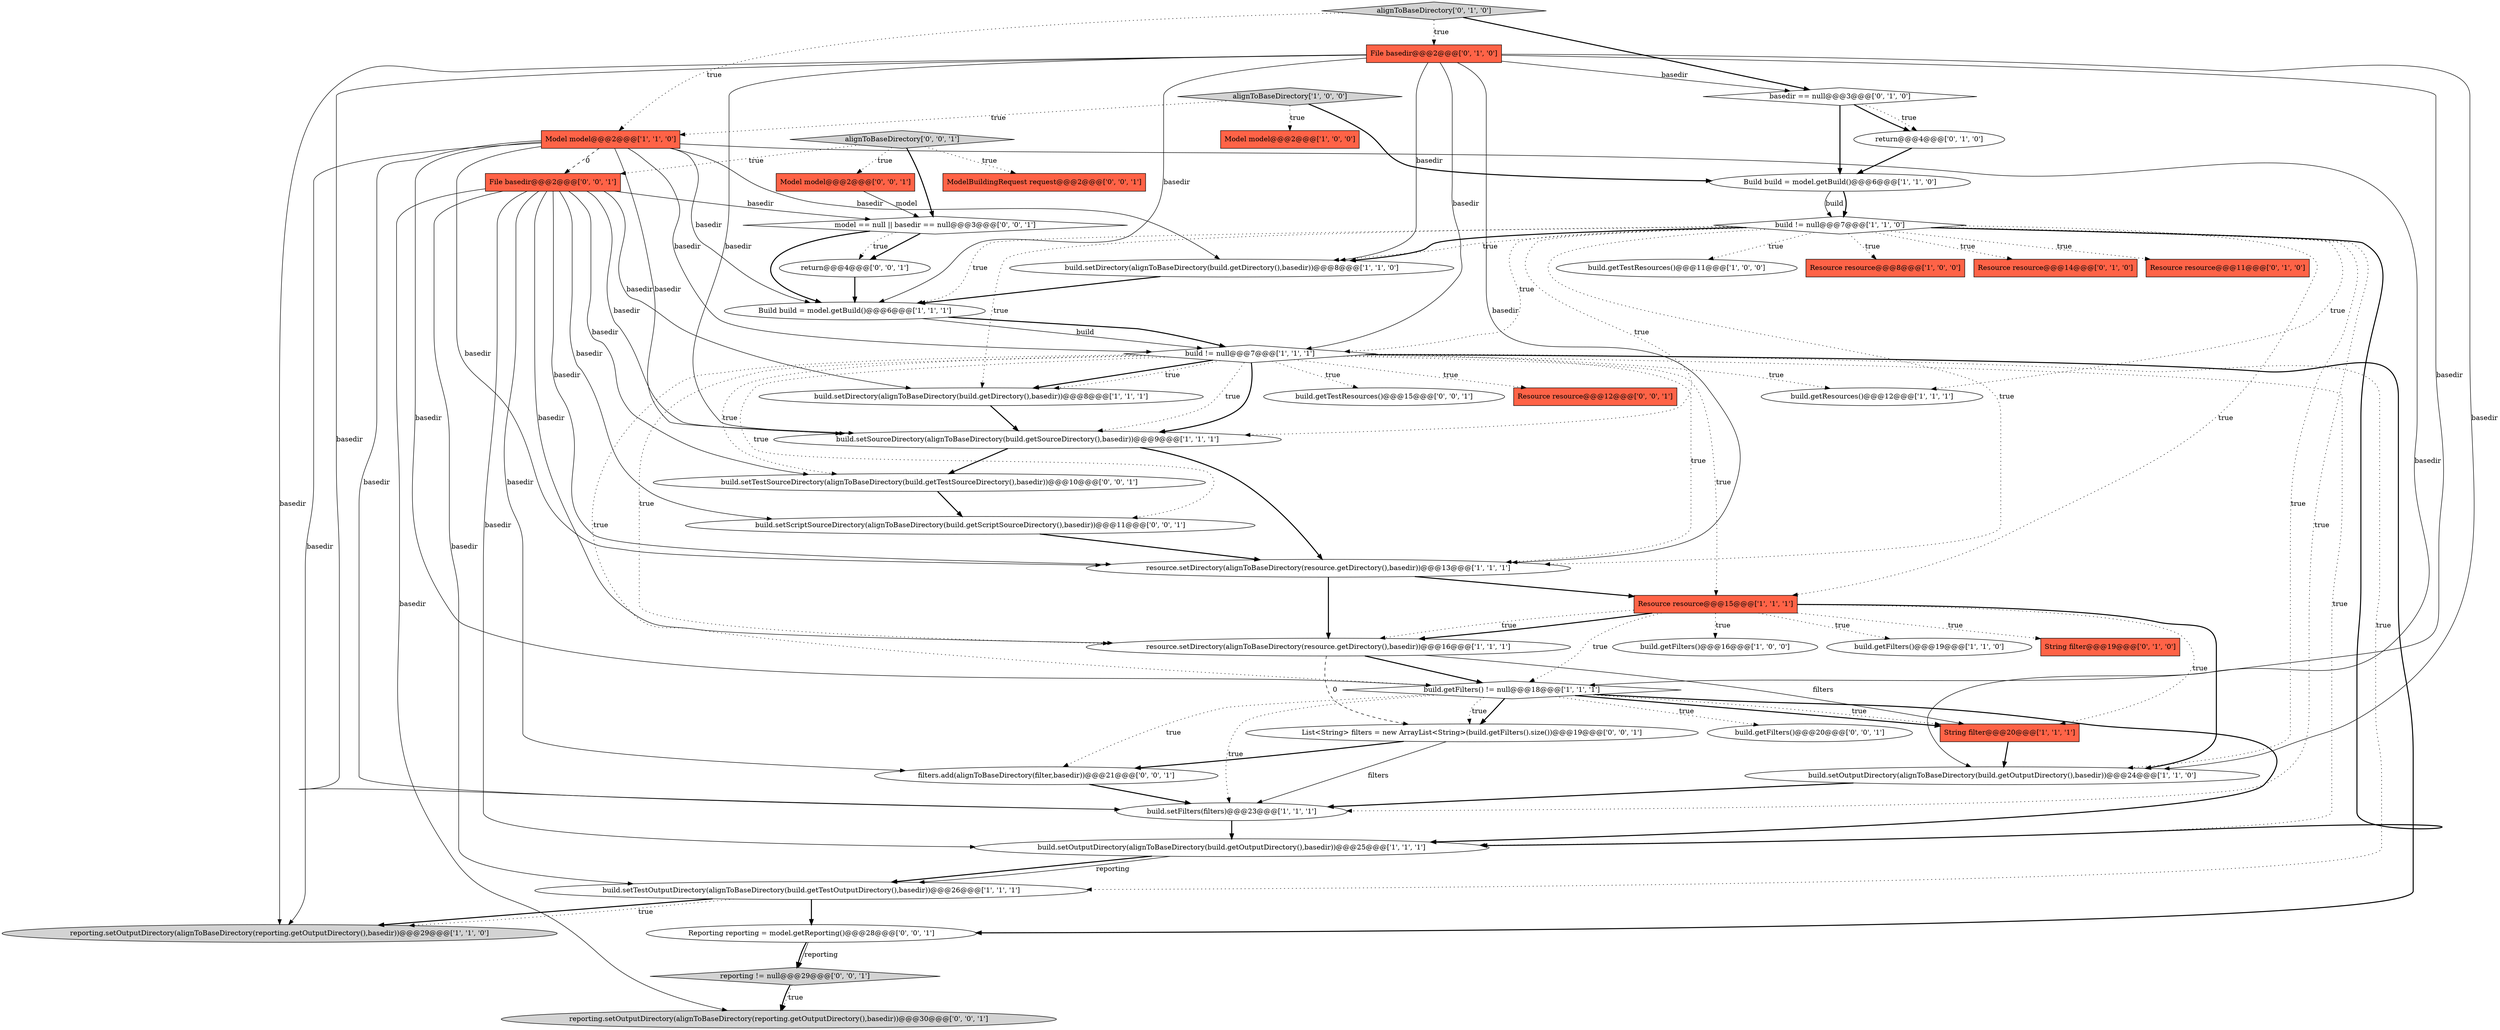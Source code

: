 digraph {
9 [style = filled, label = "build.getFilters() != null@@@18@@@['1', '1', '1']", fillcolor = white, shape = diamond image = "AAA0AAABBB1BBB"];
17 [style = filled, label = "resource.setDirectory(alignToBaseDirectory(resource.getDirectory(),basedir))@@@16@@@['1', '1', '1']", fillcolor = white, shape = ellipse image = "AAA0AAABBB1BBB"];
4 [style = filled, label = "build.setDirectory(alignToBaseDirectory(build.getDirectory(),basedir))@@@8@@@['1', '1', '1']", fillcolor = white, shape = ellipse image = "AAA0AAABBB1BBB"];
39 [style = filled, label = "List<String> filters = new ArrayList<String>(build.getFilters().size())@@@19@@@['0', '0', '1']", fillcolor = white, shape = ellipse image = "AAA0AAABBB3BBB"];
10 [style = filled, label = "build != null@@@7@@@['1', '1', '1']", fillcolor = white, shape = diamond image = "AAA0AAABBB1BBB"];
11 [style = filled, label = "build.setDirectory(alignToBaseDirectory(build.getDirectory(),basedir))@@@8@@@['1', '1', '0']", fillcolor = white, shape = ellipse image = "AAA0AAABBB1BBB"];
26 [style = filled, label = "File basedir@@@2@@@['0', '1', '0']", fillcolor = tomato, shape = box image = "AAA0AAABBB2BBB"];
1 [style = filled, label = "build.setFilters(filters)@@@23@@@['1', '1', '1']", fillcolor = white, shape = ellipse image = "AAA0AAABBB1BBB"];
38 [style = filled, label = "model == null || basedir == null@@@3@@@['0', '0', '1']", fillcolor = white, shape = diamond image = "AAA0AAABBB3BBB"];
14 [style = filled, label = "String filter@@@20@@@['1', '1', '1']", fillcolor = tomato, shape = box image = "AAA0AAABBB1BBB"];
8 [style = filled, label = "build.getTestResources()@@@11@@@['1', '0', '0']", fillcolor = white, shape = ellipse image = "AAA0AAABBB1BBB"];
42 [style = filled, label = "return@@@4@@@['0', '0', '1']", fillcolor = white, shape = ellipse image = "AAA0AAABBB3BBB"];
3 [style = filled, label = "build.setOutputDirectory(alignToBaseDirectory(build.getOutputDirectory(),basedir))@@@24@@@['1', '1', '0']", fillcolor = white, shape = ellipse image = "AAA0AAABBB1BBB"];
2 [style = filled, label = "Resource resource@@@8@@@['1', '0', '0']", fillcolor = tomato, shape = box image = "AAA0AAABBB1BBB"];
21 [style = filled, label = "Build build = model.getBuild()@@@6@@@['1', '1', '1']", fillcolor = white, shape = ellipse image = "AAA0AAABBB1BBB"];
36 [style = filled, label = "build.setTestSourceDirectory(alignToBaseDirectory(build.getTestSourceDirectory(),basedir))@@@10@@@['0', '0', '1']", fillcolor = white, shape = ellipse image = "AAA0AAABBB3BBB"];
35 [style = filled, label = "build.getTestResources()@@@15@@@['0', '0', '1']", fillcolor = white, shape = ellipse image = "AAA0AAABBB3BBB"];
40 [style = filled, label = "Resource resource@@@12@@@['0', '0', '1']", fillcolor = tomato, shape = box image = "AAA0AAABBB3BBB"];
28 [style = filled, label = "basedir == null@@@3@@@['0', '1', '0']", fillcolor = white, shape = diamond image = "AAA1AAABBB2BBB"];
46 [style = filled, label = "ModelBuildingRequest request@@@2@@@['0', '0', '1']", fillcolor = tomato, shape = box image = "AAA0AAABBB3BBB"];
18 [style = filled, label = "Build build = model.getBuild()@@@6@@@['1', '1', '0']", fillcolor = white, shape = ellipse image = "AAA0AAABBB1BBB"];
25 [style = filled, label = "String filter@@@19@@@['0', '1', '0']", fillcolor = tomato, shape = box image = "AAA0AAABBB2BBB"];
30 [style = filled, label = "Resource resource@@@14@@@['0', '1', '0']", fillcolor = tomato, shape = box image = "AAA0AAABBB2BBB"];
6 [style = filled, label = "alignToBaseDirectory['1', '0', '0']", fillcolor = lightgray, shape = diamond image = "AAA0AAABBB1BBB"];
19 [style = filled, label = "Model model@@@2@@@['1', '0', '0']", fillcolor = tomato, shape = box image = "AAA0AAABBB1BBB"];
0 [style = filled, label = "build.getFilters()@@@16@@@['1', '0', '0']", fillcolor = white, shape = ellipse image = "AAA0AAABBB1BBB"];
44 [style = filled, label = "Model model@@@2@@@['0', '0', '1']", fillcolor = tomato, shape = box image = "AAA0AAABBB3BBB"];
20 [style = filled, label = "build.setOutputDirectory(alignToBaseDirectory(build.getOutputDirectory(),basedir))@@@25@@@['1', '1', '1']", fillcolor = white, shape = ellipse image = "AAA0AAABBB1BBB"];
43 [style = filled, label = "reporting.setOutputDirectory(alignToBaseDirectory(reporting.getOutputDirectory(),basedir))@@@30@@@['0', '0', '1']", fillcolor = lightgray, shape = ellipse image = "AAA0AAABBB3BBB"];
27 [style = filled, label = "Resource resource@@@11@@@['0', '1', '0']", fillcolor = tomato, shape = box image = "AAA0AAABBB2BBB"];
33 [style = filled, label = "build.setScriptSourceDirectory(alignToBaseDirectory(build.getScriptSourceDirectory(),basedir))@@@11@@@['0', '0', '1']", fillcolor = white, shape = ellipse image = "AAA0AAABBB3BBB"];
32 [style = filled, label = "reporting != null@@@29@@@['0', '0', '1']", fillcolor = lightgray, shape = diamond image = "AAA0AAABBB3BBB"];
45 [style = filled, label = "filters.add(alignToBaseDirectory(filter,basedir))@@@21@@@['0', '0', '1']", fillcolor = white, shape = ellipse image = "AAA0AAABBB3BBB"];
16 [style = filled, label = "reporting.setOutputDirectory(alignToBaseDirectory(reporting.getOutputDirectory(),basedir))@@@29@@@['1', '1', '0']", fillcolor = lightgray, shape = ellipse image = "AAA0AAABBB1BBB"];
24 [style = filled, label = "Model model@@@2@@@['1', '1', '0']", fillcolor = tomato, shape = box image = "AAA0AAABBB1BBB"];
12 [style = filled, label = "resource.setDirectory(alignToBaseDirectory(resource.getDirectory(),basedir))@@@13@@@['1', '1', '1']", fillcolor = white, shape = ellipse image = "AAA0AAABBB1BBB"];
7 [style = filled, label = "build.setTestOutputDirectory(alignToBaseDirectory(build.getTestOutputDirectory(),basedir))@@@26@@@['1', '1', '1']", fillcolor = white, shape = ellipse image = "AAA0AAABBB1BBB"];
15 [style = filled, label = "build != null@@@7@@@['1', '1', '0']", fillcolor = white, shape = diamond image = "AAA0AAABBB1BBB"];
13 [style = filled, label = "build.setSourceDirectory(alignToBaseDirectory(build.getSourceDirectory(),basedir))@@@9@@@['1', '1', '1']", fillcolor = white, shape = ellipse image = "AAA0AAABBB1BBB"];
34 [style = filled, label = "alignToBaseDirectory['0', '0', '1']", fillcolor = lightgray, shape = diamond image = "AAA0AAABBB3BBB"];
37 [style = filled, label = "build.getFilters()@@@20@@@['0', '0', '1']", fillcolor = white, shape = ellipse image = "AAA0AAABBB3BBB"];
23 [style = filled, label = "Resource resource@@@15@@@['1', '1', '1']", fillcolor = tomato, shape = box image = "AAA0AAABBB1BBB"];
29 [style = filled, label = "return@@@4@@@['0', '1', '0']", fillcolor = white, shape = ellipse image = "AAA1AAABBB2BBB"];
41 [style = filled, label = "Reporting reporting = model.getReporting()@@@28@@@['0', '0', '1']", fillcolor = white, shape = ellipse image = "AAA0AAABBB3BBB"];
47 [style = filled, label = "File basedir@@@2@@@['0', '0', '1']", fillcolor = tomato, shape = box image = "AAA0AAABBB3BBB"];
31 [style = filled, label = "alignToBaseDirectory['0', '1', '0']", fillcolor = lightgray, shape = diamond image = "AAA0AAABBB2BBB"];
22 [style = filled, label = "build.getResources()@@@12@@@['1', '1', '1']", fillcolor = white, shape = ellipse image = "AAA0AAABBB1BBB"];
5 [style = filled, label = "build.getFilters()@@@19@@@['1', '1', '0']", fillcolor = white, shape = ellipse image = "AAA0AAABBB1BBB"];
45->1 [style = bold, label=""];
14->3 [style = bold, label=""];
20->7 [style = bold, label=""];
10->12 [style = dotted, label="true"];
47->36 [style = solid, label="basedir"];
15->1 [style = dotted, label="true"];
24->10 [style = solid, label="basedir"];
20->7 [style = solid, label="reporting"];
12->23 [style = bold, label=""];
10->7 [style = dotted, label="true"];
47->43 [style = solid, label="basedir"];
42->21 [style = bold, label=""];
3->1 [style = bold, label=""];
26->9 [style = solid, label="basedir"];
34->38 [style = bold, label=""];
32->43 [style = dotted, label="true"];
26->10 [style = solid, label="basedir"];
9->37 [style = dotted, label="true"];
7->41 [style = bold, label=""];
13->12 [style = bold, label=""];
23->0 [style = dotted, label="true"];
23->17 [style = dotted, label="true"];
15->2 [style = dotted, label="true"];
38->42 [style = bold, label=""];
28->18 [style = bold, label=""];
26->3 [style = solid, label="basedir"];
44->38 [style = solid, label="model"];
9->14 [style = bold, label=""];
17->39 [style = dashed, label="0"];
24->12 [style = solid, label="basedir"];
47->13 [style = solid, label="basedir"];
33->12 [style = bold, label=""];
24->9 [style = solid, label="basedir"];
28->29 [style = bold, label=""];
15->23 [style = dotted, label="true"];
10->40 [style = dotted, label="true"];
26->13 [style = solid, label="basedir"];
34->47 [style = dotted, label="true"];
47->45 [style = solid, label="basedir"];
9->39 [style = bold, label=""];
10->13 [style = dotted, label="true"];
47->38 [style = solid, label="basedir"];
15->13 [style = dotted, label="true"];
10->33 [style = dotted, label="true"];
26->16 [style = solid, label="basedir"];
10->36 [style = dotted, label="true"];
9->20 [style = bold, label=""];
24->13 [style = solid, label="basedir"];
7->16 [style = bold, label=""];
34->46 [style = dotted, label="true"];
41->32 [style = bold, label=""];
9->1 [style = dotted, label="true"];
26->28 [style = solid, label="basedir"];
15->12 [style = dotted, label="true"];
15->4 [style = dotted, label="true"];
17->14 [style = solid, label="filters"];
47->20 [style = solid, label="basedir"];
15->10 [style = dotted, label="true"];
9->45 [style = dotted, label="true"];
24->1 [style = solid, label="basedir"];
39->1 [style = solid, label="filters"];
6->24 [style = dotted, label="true"];
10->4 [style = bold, label=""];
24->47 [style = dashed, label="0"];
31->26 [style = dotted, label="true"];
24->11 [style = solid, label="basedir"];
17->9 [style = bold, label=""];
15->20 [style = bold, label=""];
10->23 [style = dotted, label="true"];
10->20 [style = dotted, label="true"];
24->21 [style = solid, label="basedir"];
31->28 [style = bold, label=""];
26->21 [style = solid, label="basedir"];
28->29 [style = dotted, label="true"];
26->12 [style = solid, label="basedir"];
34->44 [style = dotted, label="true"];
18->15 [style = bold, label=""];
15->21 [style = dotted, label="true"];
47->4 [style = solid, label="basedir"];
6->18 [style = bold, label=""];
47->12 [style = solid, label="basedir"];
15->27 [style = dotted, label="true"];
31->24 [style = dotted, label="true"];
6->19 [style = dotted, label="true"];
9->39 [style = dotted, label="true"];
23->5 [style = dotted, label="true"];
23->14 [style = dotted, label="true"];
23->9 [style = dotted, label="true"];
21->10 [style = bold, label=""];
39->45 [style = bold, label=""];
26->1 [style = solid, label="basedir"];
38->21 [style = bold, label=""];
12->17 [style = bold, label=""];
10->13 [style = bold, label=""];
15->11 [style = bold, label=""];
41->32 [style = solid, label="reporting"];
10->35 [style = dotted, label="true"];
36->33 [style = bold, label=""];
4->13 [style = bold, label=""];
15->22 [style = dotted, label="true"];
15->30 [style = dotted, label="true"];
29->18 [style = bold, label=""];
13->36 [style = bold, label=""];
23->17 [style = bold, label=""];
38->42 [style = dotted, label="true"];
7->16 [style = dotted, label="true"];
10->9 [style = dotted, label="true"];
47->33 [style = solid, label="basedir"];
23->3 [style = bold, label=""];
32->43 [style = bold, label=""];
24->3 [style = solid, label="basedir"];
11->21 [style = bold, label=""];
18->15 [style = solid, label="build"];
9->14 [style = dotted, label="true"];
15->11 [style = dotted, label="true"];
24->16 [style = solid, label="basedir"];
10->22 [style = dotted, label="true"];
15->8 [style = dotted, label="true"];
47->7 [style = solid, label="basedir"];
10->4 [style = dotted, label="true"];
47->17 [style = solid, label="basedir"];
23->25 [style = dotted, label="true"];
1->20 [style = bold, label=""];
10->17 [style = dotted, label="true"];
26->11 [style = solid, label="basedir"];
21->10 [style = solid, label="build"];
10->41 [style = bold, label=""];
15->3 [style = dotted, label="true"];
}
